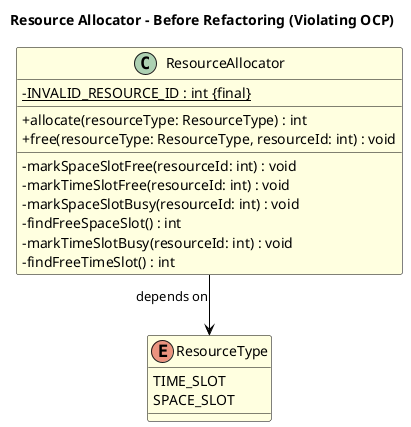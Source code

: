 @startuml
title Resource Allocator - Before Refactoring (Violating OCP)

skinparam classAttributeIconSize 0
skinparam class {
    BackgroundColor LightYellow
    BorderColor Black
    ArrowColor Black
}
skinparam linetype ortho
top to bottom direction

class ResourceAllocator {
    - {static} INVALID_RESOURCE_ID : int {final}
    __
    + allocate(resourceType: ResourceType) : int
    + free(resourceType: ResourceType, resourceId: int) : void
    __
    - markSpaceSlotFree(resourceId: int) : void
    - markTimeSlotFree(resourceId: int) : void
    - markSpaceSlotBusy(resourceId: int) : void
    - findFreeSpaceSlot() : int
    - markTimeSlotBusy(resourceId: int) : void
    - findFreeTimeSlot() : int
}

enum ResourceType {
    TIME_SLOT
    SPACE_SLOT
}

ResourceAllocator --> ResourceType : depends on

@enduml
